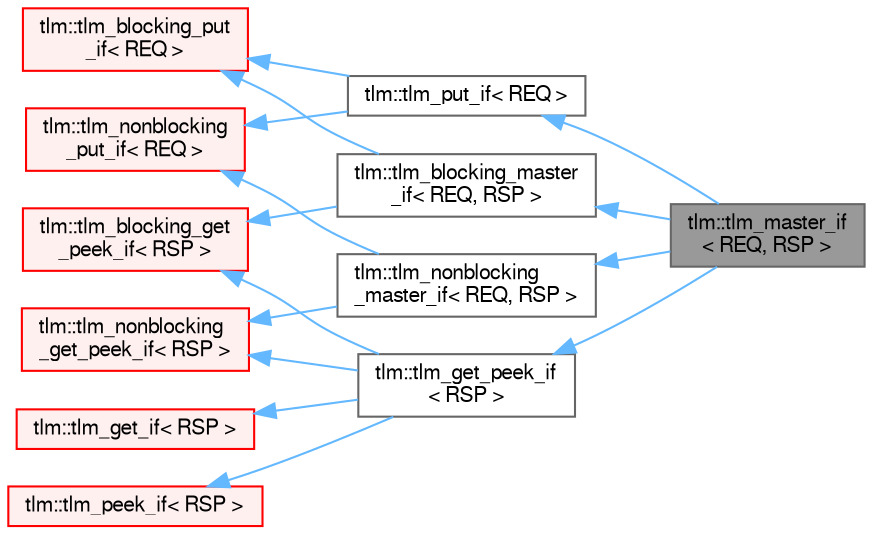 digraph "tlm::tlm_master_if&lt; REQ, RSP &gt;"
{
 // LATEX_PDF_SIZE
  bgcolor="transparent";
  edge [fontname=FreeSans,fontsize=10,labelfontname=FreeSans,labelfontsize=10];
  node [fontname=FreeSans,fontsize=10,shape=box,height=0.2,width=0.4];
  rankdir="LR";
  Node1 [id="Node000001",label="tlm::tlm_master_if\l\< REQ, RSP \>",height=0.2,width=0.4,color="gray40", fillcolor="grey60", style="filled", fontcolor="black",tooltip=" "];
  Node2 -> Node1 [id="edge1_Node000001_Node000002",dir="back",color="steelblue1",style="solid",tooltip=" "];
  Node2 [id="Node000002",label="tlm::tlm_put_if\< REQ \>",height=0.2,width=0.4,color="gray40", fillcolor="white", style="filled",URL="$a01033.html",tooltip=" "];
  Node3 -> Node2 [id="edge2_Node000002_Node000003",dir="back",color="steelblue1",style="solid",tooltip=" "];
  Node3 [id="Node000003",label="tlm::tlm_blocking_put\l_if\< REQ \>",height=0.2,width=0.4,color="red", fillcolor="#FFF0F0", style="filled",URL="$a01017.html",tooltip=" "];
  Node5 -> Node2 [id="edge3_Node000002_Node000005",dir="back",color="steelblue1",style="solid",tooltip=" "];
  Node5 [id="Node000005",label="tlm::tlm_nonblocking\l_put_if\< REQ \>",height=0.2,width=0.4,color="red", fillcolor="#FFF0F0", style="filled",URL="$a01025.html",tooltip=" "];
  Node6 -> Node1 [id="edge4_Node000001_Node000006",dir="back",color="steelblue1",style="solid",tooltip=" "];
  Node6 [id="Node000006",label="tlm::tlm_get_peek_if\l\< RSP \>",height=0.2,width=0.4,color="gray40", fillcolor="white", style="filled",URL="$a01057.html",tooltip=" "];
  Node7 -> Node6 [id="edge5_Node000006_Node000007",dir="back",color="steelblue1",style="solid",tooltip=" "];
  Node7 [id="Node000007",label="tlm::tlm_get_if\< RSP \>",height=0.2,width=0.4,color="red", fillcolor="#FFF0F0", style="filled",URL="$a01029.html",tooltip=" "];
  Node10 -> Node6 [id="edge6_Node000006_Node000010",dir="back",color="steelblue1",style="solid",tooltip=" "];
  Node10 [id="Node000010",label="tlm::tlm_peek_if\< RSP \>",height=0.2,width=0.4,color="red", fillcolor="#FFF0F0", style="filled",URL="$a01045.html",tooltip=" "];
  Node13 -> Node6 [id="edge7_Node000006_Node000013",dir="back",color="steelblue1",style="solid",tooltip=" "];
  Node13 [id="Node000013",label="tlm::tlm_blocking_get\l_peek_if\< RSP \>",height=0.2,width=0.4,color="red", fillcolor="#FFF0F0", style="filled",URL="$a01049.html",tooltip=" "];
  Node14 -> Node6 [id="edge8_Node000006_Node000014",dir="back",color="steelblue1",style="solid",tooltip=" "];
  Node14 [id="Node000014",label="tlm::tlm_nonblocking\l_get_peek_if\< RSP \>",height=0.2,width=0.4,color="red", fillcolor="#FFF0F0", style="filled",URL="$a01053.html",tooltip=" "];
  Node15 -> Node1 [id="edge9_Node000001_Node000015",dir="back",color="steelblue1",style="solid",tooltip=" "];
  Node15 [id="Node000015",label="tlm::tlm_blocking_master\l_if\< REQ, RSP \>",height=0.2,width=0.4,color="gray40", fillcolor="white", style="filled",URL="$a01077.html",tooltip=" "];
  Node3 -> Node15 [id="edge10_Node000015_Node000003",dir="back",color="steelblue1",style="solid",tooltip=" "];
  Node13 -> Node15 [id="edge11_Node000015_Node000013",dir="back",color="steelblue1",style="solid",tooltip=" "];
  Node16 -> Node1 [id="edge12_Node000001_Node000016",dir="back",color="steelblue1",style="solid",tooltip=" "];
  Node16 [id="Node000016",label="tlm::tlm_nonblocking\l_master_if\< REQ, RSP \>",height=0.2,width=0.4,color="gray40", fillcolor="white", style="filled",URL="$a01085.html",tooltip=" "];
  Node5 -> Node16 [id="edge13_Node000016_Node000005",dir="back",color="steelblue1",style="solid",tooltip=" "];
  Node14 -> Node16 [id="edge14_Node000016_Node000014",dir="back",color="steelblue1",style="solid",tooltip=" "];
}
